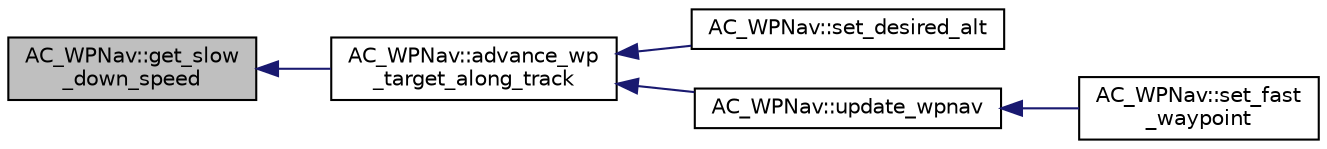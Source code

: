 digraph "AC_WPNav::get_slow_down_speed"
{
 // INTERACTIVE_SVG=YES
  edge [fontname="Helvetica",fontsize="10",labelfontname="Helvetica",labelfontsize="10"];
  node [fontname="Helvetica",fontsize="10",shape=record];
  rankdir="LR";
  Node1 [label="AC_WPNav::get_slow\l_down_speed",height=0.2,width=0.4,color="black", fillcolor="grey75", style="filled", fontcolor="black"];
  Node1 -> Node2 [dir="back",color="midnightblue",fontsize="10",style="solid",fontname="Helvetica"];
  Node2 [label="AC_WPNav::advance_wp\l_target_along_track",height=0.2,width=0.4,color="black", fillcolor="white", style="filled",URL="$classAC__WPNav.html#a603ec5c1a7654ccd9a227565cdbee275",tooltip="advance_wp_target_along_track - move target location along track from origin to destination ..."];
  Node2 -> Node3 [dir="back",color="midnightblue",fontsize="10",style="solid",fontname="Helvetica"];
  Node3 [label="AC_WPNav::set_desired_alt",height=0.2,width=0.4,color="black", fillcolor="white", style="filled",URL="$classAC__WPNav.html#aa30798bc0322d99a69c8a74fe6330945",tooltip="set_desired_alt - set desired altitude (in cm above home) "];
  Node2 -> Node4 [dir="back",color="midnightblue",fontsize="10",style="solid",fontname="Helvetica"];
  Node4 [label="AC_WPNav::update_wpnav",height=0.2,width=0.4,color="black", fillcolor="white", style="filled",URL="$classAC__WPNav.html#a7dc4785fbce8364d7eb3d8e2d0c1b987",tooltip="update_wpnav - run the wp controller - should be called at 100hz or higher "];
  Node4 -> Node5 [dir="back",color="midnightblue",fontsize="10",style="solid",fontname="Helvetica"];
  Node5 [label="AC_WPNav::set_fast\l_waypoint",height=0.2,width=0.4,color="black", fillcolor="white", style="filled",URL="$classAC__WPNav.html#a4795d6f44811c6ca8b592c5cc098e0c0",tooltip="set_fast_waypoint - set to true to ignore the waypoint radius and consider the waypoint &#39;reached&#39; the..."];
}
